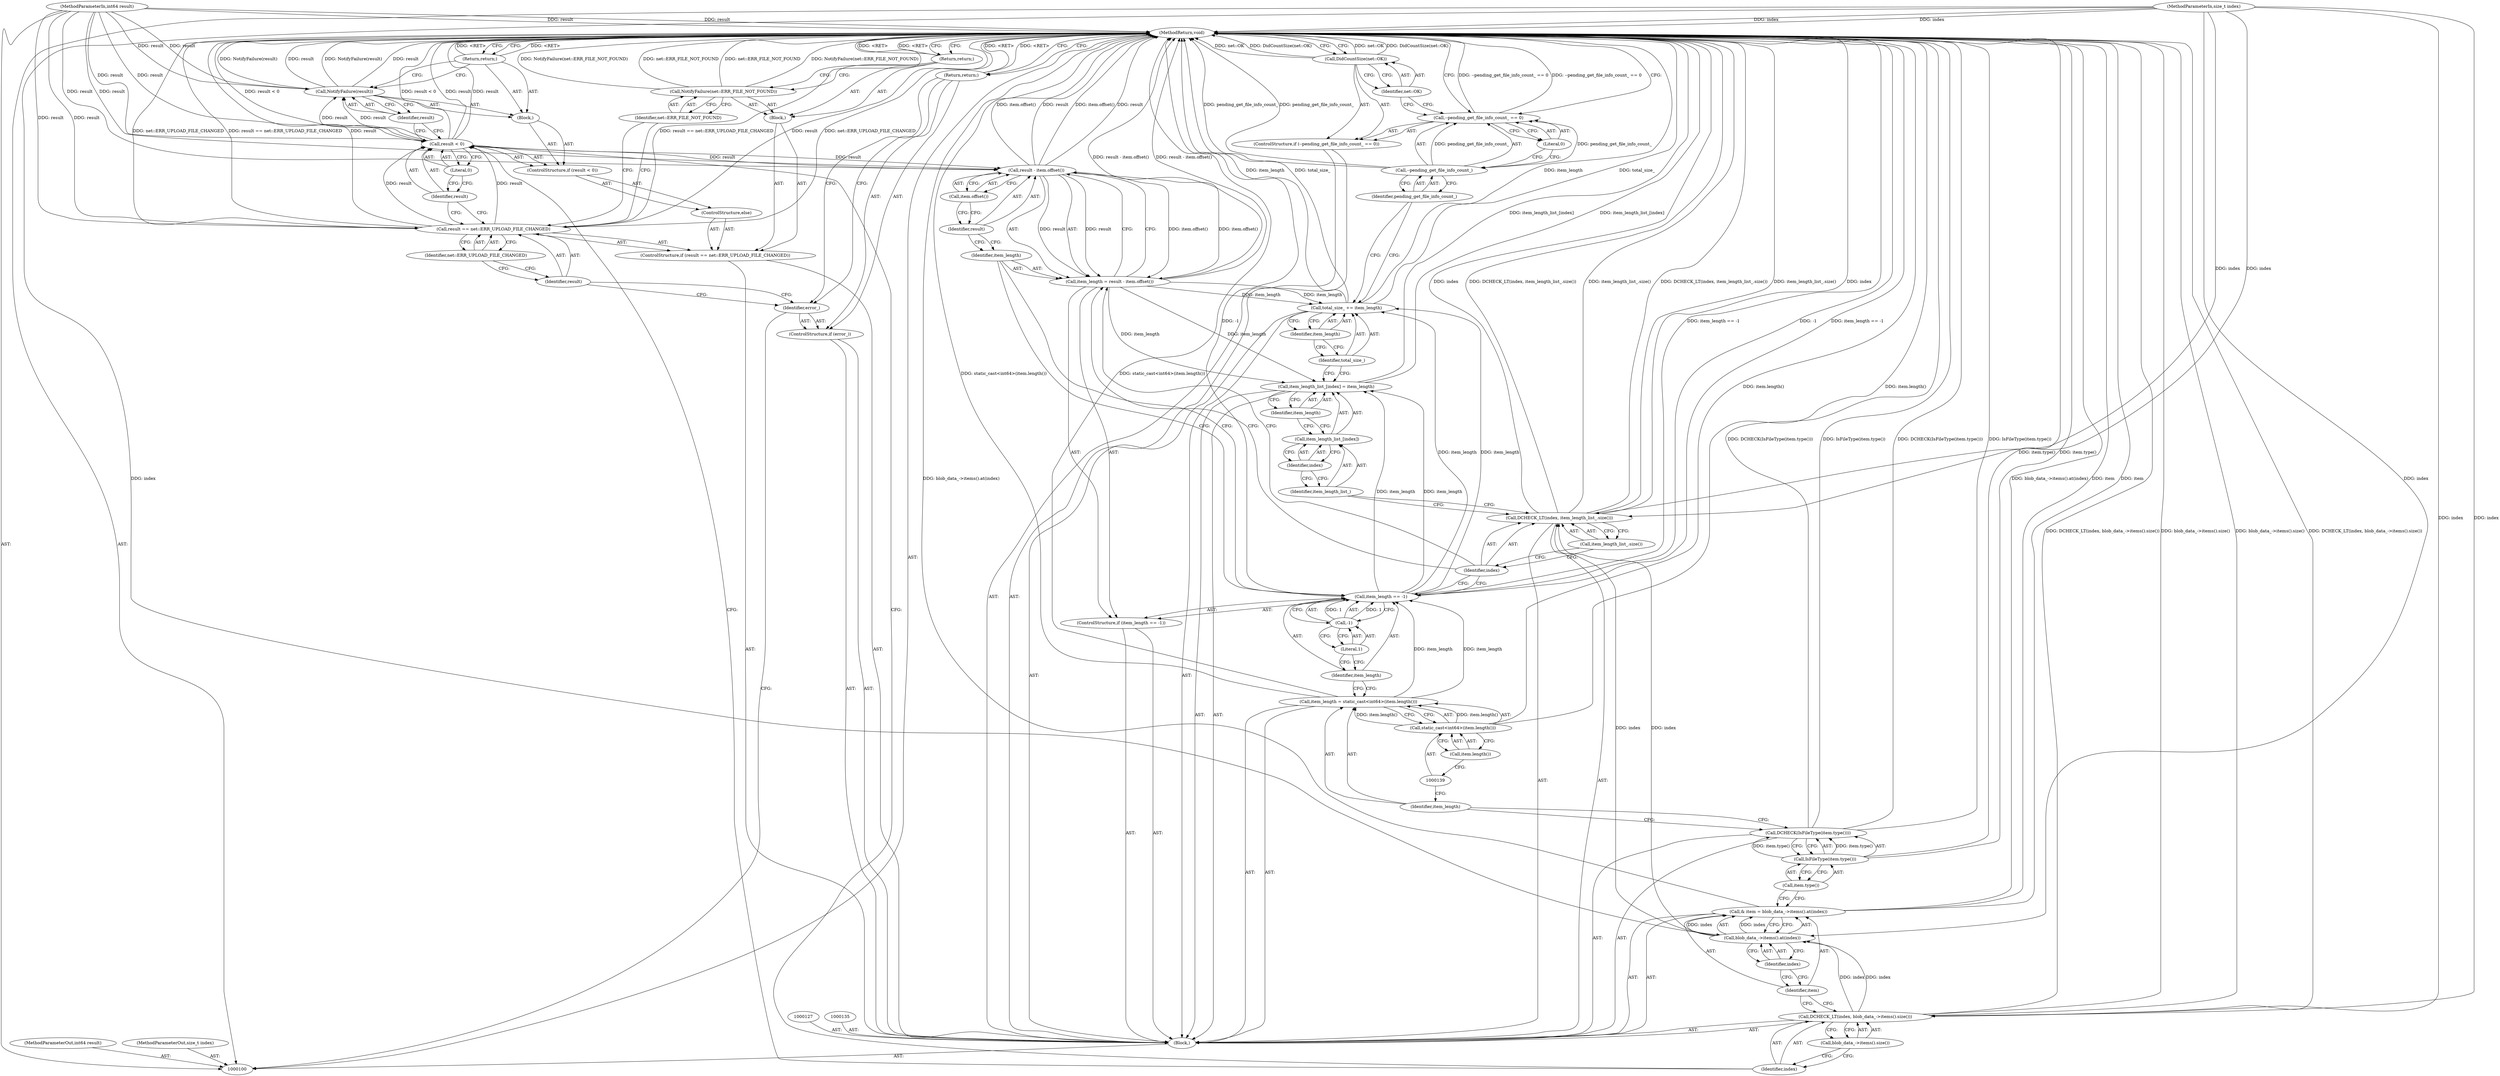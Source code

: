 digraph "1_Chrome_58936737b65052775b67b1409b87edbbbc09f72b_1" {
"1000169" [label="(MethodReturn,void)"];
"1000101" [label="(MethodParameterIn,size_t index)"];
"1000260" [label="(MethodParameterOut,size_t index)"];
"1000102" [label="(MethodParameterIn,int64 result)"];
"1000261" [label="(MethodParameterOut,int64 result)"];
"1000103" [label="(Block,)"];
"1000123" [label="(Return,return;)"];
"1000125" [label="(Identifier,index)"];
"1000126" [label="(Call,blob_data_->items().size())"];
"1000124" [label="(Call,DCHECK_LT(index, blob_data_->items().size()))"];
"1000128" [label="(Call,& item = blob_data_->items().at(index))"];
"1000129" [label="(Identifier,item)"];
"1000130" [label="(Call,blob_data_->items().at(index))"];
"1000131" [label="(Identifier,index)"];
"1000133" [label="(Call,IsFileType(item.type()))"];
"1000134" [label="(Call,item.type())"];
"1000132" [label="(Call,DCHECK(IsFileType(item.type())))"];
"1000138" [label="(Call,static_cast<int64>(item.length()))"];
"1000140" [label="(Call,item.length())"];
"1000136" [label="(Call,item_length = static_cast<int64>(item.length()))"];
"1000137" [label="(Identifier,item_length)"];
"1000141" [label="(ControlStructure,if (item_length == -1))"];
"1000144" [label="(Call,-1)"];
"1000145" [label="(Literal,1)"];
"1000142" [label="(Call,item_length == -1)"];
"1000143" [label="(Identifier,item_length)"];
"1000148" [label="(Call,result - item.offset())"];
"1000149" [label="(Identifier,result)"];
"1000150" [label="(Call,item.offset())"];
"1000146" [label="(Call,item_length = result - item.offset())"];
"1000147" [label="(Identifier,item_length)"];
"1000104" [label="(ControlStructure,if (error_))"];
"1000105" [label="(Identifier,error_)"];
"1000152" [label="(Identifier,index)"];
"1000153" [label="(Call,item_length_list_.size())"];
"1000151" [label="(Call,DCHECK_LT(index, item_length_list_.size()))"];
"1000154" [label="(Call,item_length_list_[index] = item_length)"];
"1000155" [label="(Call,item_length_list_[index])"];
"1000156" [label="(Identifier,item_length_list_)"];
"1000157" [label="(Identifier,index)"];
"1000158" [label="(Identifier,item_length)"];
"1000161" [label="(Identifier,item_length)"];
"1000159" [label="(Call,total_size_ += item_length)"];
"1000160" [label="(Identifier,total_size_)"];
"1000162" [label="(ControlStructure,if (--pending_get_file_info_count_ == 0))"];
"1000166" [label="(Literal,0)"];
"1000163" [label="(Call,--pending_get_file_info_count_ == 0)"];
"1000164" [label="(Call,--pending_get_file_info_count_)"];
"1000165" [label="(Identifier,pending_get_file_info_count_)"];
"1000168" [label="(Identifier,net::OK)"];
"1000167" [label="(Call,DidCountSize(net::OK))"];
"1000106" [label="(Return,return;)"];
"1000110" [label="(Identifier,net::ERR_UPLOAD_FILE_CHANGED)"];
"1000107" [label="(ControlStructure,if (result == net::ERR_UPLOAD_FILE_CHANGED))"];
"1000111" [label="(Block,)"];
"1000108" [label="(Call,result == net::ERR_UPLOAD_FILE_CHANGED)"];
"1000109" [label="(Identifier,result)"];
"1000113" [label="(Identifier,net::ERR_FILE_NOT_FOUND)"];
"1000112" [label="(Call,NotifyFailure(net::ERR_FILE_NOT_FOUND))"];
"1000114" [label="(Return,return;)"];
"1000117" [label="(Call,result < 0)"];
"1000118" [label="(Identifier,result)"];
"1000119" [label="(Literal,0)"];
"1000120" [label="(Block,)"];
"1000115" [label="(ControlStructure,else)"];
"1000116" [label="(ControlStructure,if (result < 0))"];
"1000122" [label="(Identifier,result)"];
"1000121" [label="(Call,NotifyFailure(result))"];
"1000169" -> "1000100"  [label="AST: "];
"1000169" -> "1000106"  [label="CFG: "];
"1000169" -> "1000114"  [label="CFG: "];
"1000169" -> "1000123"  [label="CFG: "];
"1000169" -> "1000167"  [label="CFG: "];
"1000169" -> "1000163"  [label="CFG: "];
"1000142" -> "1000169"  [label="DDG: item_length == -1"];
"1000142" -> "1000169"  [label="DDG: -1"];
"1000108" -> "1000169"  [label="DDG: result == net::ERR_UPLOAD_FILE_CHANGED"];
"1000108" -> "1000169"  [label="DDG: result"];
"1000108" -> "1000169"  [label="DDG: net::ERR_UPLOAD_FILE_CHANGED"];
"1000151" -> "1000169"  [label="DDG: DCHECK_LT(index, item_length_list_.size())"];
"1000151" -> "1000169"  [label="DDG: item_length_list_.size()"];
"1000151" -> "1000169"  [label="DDG: index"];
"1000159" -> "1000169"  [label="DDG: total_size_"];
"1000159" -> "1000169"  [label="DDG: item_length"];
"1000132" -> "1000169"  [label="DDG: DCHECK(IsFileType(item.type()))"];
"1000132" -> "1000169"  [label="DDG: IsFileType(item.type())"];
"1000121" -> "1000169"  [label="DDG: NotifyFailure(result)"];
"1000121" -> "1000169"  [label="DDG: result"];
"1000117" -> "1000169"  [label="DDG: result"];
"1000117" -> "1000169"  [label="DDG: result < 0"];
"1000148" -> "1000169"  [label="DDG: item.offset()"];
"1000148" -> "1000169"  [label="DDG: result"];
"1000167" -> "1000169"  [label="DDG: net::OK"];
"1000167" -> "1000169"  [label="DDG: DidCountSize(net::OK)"];
"1000128" -> "1000169"  [label="DDG: blob_data_->items().at(index)"];
"1000128" -> "1000169"  [label="DDG: item"];
"1000124" -> "1000169"  [label="DDG: blob_data_->items().size()"];
"1000124" -> "1000169"  [label="DDG: DCHECK_LT(index, blob_data_->items().size())"];
"1000138" -> "1000169"  [label="DDG: item.length()"];
"1000154" -> "1000169"  [label="DDG: item_length_list_[index]"];
"1000133" -> "1000169"  [label="DDG: item.type()"];
"1000146" -> "1000169"  [label="DDG: result - item.offset()"];
"1000102" -> "1000169"  [label="DDG: result"];
"1000112" -> "1000169"  [label="DDG: NotifyFailure(net::ERR_FILE_NOT_FOUND)"];
"1000112" -> "1000169"  [label="DDG: net::ERR_FILE_NOT_FOUND"];
"1000101" -> "1000169"  [label="DDG: index"];
"1000136" -> "1000169"  [label="DDG: static_cast<int64>(item.length())"];
"1000163" -> "1000169"  [label="DDG: --pending_get_file_info_count_ == 0"];
"1000164" -> "1000169"  [label="DDG: pending_get_file_info_count_"];
"1000106" -> "1000169"  [label="DDG: <RET>"];
"1000114" -> "1000169"  [label="DDG: <RET>"];
"1000123" -> "1000169"  [label="DDG: <RET>"];
"1000101" -> "1000100"  [label="AST: "];
"1000101" -> "1000169"  [label="DDG: index"];
"1000101" -> "1000124"  [label="DDG: index"];
"1000101" -> "1000130"  [label="DDG: index"];
"1000101" -> "1000151"  [label="DDG: index"];
"1000260" -> "1000100"  [label="AST: "];
"1000102" -> "1000100"  [label="AST: "];
"1000102" -> "1000169"  [label="DDG: result"];
"1000102" -> "1000108"  [label="DDG: result"];
"1000102" -> "1000117"  [label="DDG: result"];
"1000102" -> "1000121"  [label="DDG: result"];
"1000102" -> "1000148"  [label="DDG: result"];
"1000261" -> "1000100"  [label="AST: "];
"1000103" -> "1000100"  [label="AST: "];
"1000104" -> "1000103"  [label="AST: "];
"1000107" -> "1000103"  [label="AST: "];
"1000124" -> "1000103"  [label="AST: "];
"1000127" -> "1000103"  [label="AST: "];
"1000128" -> "1000103"  [label="AST: "];
"1000132" -> "1000103"  [label="AST: "];
"1000135" -> "1000103"  [label="AST: "];
"1000136" -> "1000103"  [label="AST: "];
"1000141" -> "1000103"  [label="AST: "];
"1000151" -> "1000103"  [label="AST: "];
"1000154" -> "1000103"  [label="AST: "];
"1000159" -> "1000103"  [label="AST: "];
"1000162" -> "1000103"  [label="AST: "];
"1000123" -> "1000120"  [label="AST: "];
"1000123" -> "1000121"  [label="CFG: "];
"1000169" -> "1000123"  [label="CFG: "];
"1000123" -> "1000169"  [label="DDG: <RET>"];
"1000125" -> "1000124"  [label="AST: "];
"1000125" -> "1000117"  [label="CFG: "];
"1000126" -> "1000125"  [label="CFG: "];
"1000126" -> "1000124"  [label="AST: "];
"1000126" -> "1000125"  [label="CFG: "];
"1000124" -> "1000126"  [label="CFG: "];
"1000124" -> "1000103"  [label="AST: "];
"1000124" -> "1000126"  [label="CFG: "];
"1000125" -> "1000124"  [label="AST: "];
"1000126" -> "1000124"  [label="AST: "];
"1000129" -> "1000124"  [label="CFG: "];
"1000124" -> "1000169"  [label="DDG: blob_data_->items().size()"];
"1000124" -> "1000169"  [label="DDG: DCHECK_LT(index, blob_data_->items().size())"];
"1000101" -> "1000124"  [label="DDG: index"];
"1000124" -> "1000130"  [label="DDG: index"];
"1000128" -> "1000103"  [label="AST: "];
"1000128" -> "1000130"  [label="CFG: "];
"1000129" -> "1000128"  [label="AST: "];
"1000130" -> "1000128"  [label="AST: "];
"1000134" -> "1000128"  [label="CFG: "];
"1000128" -> "1000169"  [label="DDG: blob_data_->items().at(index)"];
"1000128" -> "1000169"  [label="DDG: item"];
"1000130" -> "1000128"  [label="DDG: index"];
"1000129" -> "1000128"  [label="AST: "];
"1000129" -> "1000124"  [label="CFG: "];
"1000131" -> "1000129"  [label="CFG: "];
"1000130" -> "1000128"  [label="AST: "];
"1000130" -> "1000131"  [label="CFG: "];
"1000131" -> "1000130"  [label="AST: "];
"1000128" -> "1000130"  [label="CFG: "];
"1000130" -> "1000128"  [label="DDG: index"];
"1000124" -> "1000130"  [label="DDG: index"];
"1000101" -> "1000130"  [label="DDG: index"];
"1000130" -> "1000151"  [label="DDG: index"];
"1000131" -> "1000130"  [label="AST: "];
"1000131" -> "1000129"  [label="CFG: "];
"1000130" -> "1000131"  [label="CFG: "];
"1000133" -> "1000132"  [label="AST: "];
"1000133" -> "1000134"  [label="CFG: "];
"1000134" -> "1000133"  [label="AST: "];
"1000132" -> "1000133"  [label="CFG: "];
"1000133" -> "1000169"  [label="DDG: item.type()"];
"1000133" -> "1000132"  [label="DDG: item.type()"];
"1000134" -> "1000133"  [label="AST: "];
"1000134" -> "1000128"  [label="CFG: "];
"1000133" -> "1000134"  [label="CFG: "];
"1000132" -> "1000103"  [label="AST: "];
"1000132" -> "1000133"  [label="CFG: "];
"1000133" -> "1000132"  [label="AST: "];
"1000137" -> "1000132"  [label="CFG: "];
"1000132" -> "1000169"  [label="DDG: DCHECK(IsFileType(item.type()))"];
"1000132" -> "1000169"  [label="DDG: IsFileType(item.type())"];
"1000133" -> "1000132"  [label="DDG: item.type()"];
"1000138" -> "1000136"  [label="AST: "];
"1000138" -> "1000140"  [label="CFG: "];
"1000139" -> "1000138"  [label="AST: "];
"1000140" -> "1000138"  [label="AST: "];
"1000136" -> "1000138"  [label="CFG: "];
"1000138" -> "1000169"  [label="DDG: item.length()"];
"1000138" -> "1000136"  [label="DDG: item.length()"];
"1000140" -> "1000138"  [label="AST: "];
"1000140" -> "1000139"  [label="CFG: "];
"1000138" -> "1000140"  [label="CFG: "];
"1000136" -> "1000103"  [label="AST: "];
"1000136" -> "1000138"  [label="CFG: "];
"1000137" -> "1000136"  [label="AST: "];
"1000138" -> "1000136"  [label="AST: "];
"1000143" -> "1000136"  [label="CFG: "];
"1000136" -> "1000169"  [label="DDG: static_cast<int64>(item.length())"];
"1000138" -> "1000136"  [label="DDG: item.length()"];
"1000136" -> "1000142"  [label="DDG: item_length"];
"1000137" -> "1000136"  [label="AST: "];
"1000137" -> "1000132"  [label="CFG: "];
"1000139" -> "1000137"  [label="CFG: "];
"1000141" -> "1000103"  [label="AST: "];
"1000142" -> "1000141"  [label="AST: "];
"1000146" -> "1000141"  [label="AST: "];
"1000144" -> "1000142"  [label="AST: "];
"1000144" -> "1000145"  [label="CFG: "];
"1000145" -> "1000144"  [label="AST: "];
"1000142" -> "1000144"  [label="CFG: "];
"1000144" -> "1000142"  [label="DDG: 1"];
"1000145" -> "1000144"  [label="AST: "];
"1000145" -> "1000143"  [label="CFG: "];
"1000144" -> "1000145"  [label="CFG: "];
"1000142" -> "1000141"  [label="AST: "];
"1000142" -> "1000144"  [label="CFG: "];
"1000143" -> "1000142"  [label="AST: "];
"1000144" -> "1000142"  [label="AST: "];
"1000147" -> "1000142"  [label="CFG: "];
"1000152" -> "1000142"  [label="CFG: "];
"1000142" -> "1000169"  [label="DDG: item_length == -1"];
"1000142" -> "1000169"  [label="DDG: -1"];
"1000136" -> "1000142"  [label="DDG: item_length"];
"1000144" -> "1000142"  [label="DDG: 1"];
"1000142" -> "1000154"  [label="DDG: item_length"];
"1000142" -> "1000159"  [label="DDG: item_length"];
"1000143" -> "1000142"  [label="AST: "];
"1000143" -> "1000136"  [label="CFG: "];
"1000145" -> "1000143"  [label="CFG: "];
"1000148" -> "1000146"  [label="AST: "];
"1000148" -> "1000150"  [label="CFG: "];
"1000149" -> "1000148"  [label="AST: "];
"1000150" -> "1000148"  [label="AST: "];
"1000146" -> "1000148"  [label="CFG: "];
"1000148" -> "1000169"  [label="DDG: item.offset()"];
"1000148" -> "1000169"  [label="DDG: result"];
"1000148" -> "1000146"  [label="DDG: result"];
"1000148" -> "1000146"  [label="DDG: item.offset()"];
"1000117" -> "1000148"  [label="DDG: result"];
"1000102" -> "1000148"  [label="DDG: result"];
"1000149" -> "1000148"  [label="AST: "];
"1000149" -> "1000147"  [label="CFG: "];
"1000150" -> "1000149"  [label="CFG: "];
"1000150" -> "1000148"  [label="AST: "];
"1000150" -> "1000149"  [label="CFG: "];
"1000148" -> "1000150"  [label="CFG: "];
"1000146" -> "1000141"  [label="AST: "];
"1000146" -> "1000148"  [label="CFG: "];
"1000147" -> "1000146"  [label="AST: "];
"1000148" -> "1000146"  [label="AST: "];
"1000152" -> "1000146"  [label="CFG: "];
"1000146" -> "1000169"  [label="DDG: result - item.offset()"];
"1000148" -> "1000146"  [label="DDG: result"];
"1000148" -> "1000146"  [label="DDG: item.offset()"];
"1000146" -> "1000154"  [label="DDG: item_length"];
"1000146" -> "1000159"  [label="DDG: item_length"];
"1000147" -> "1000146"  [label="AST: "];
"1000147" -> "1000142"  [label="CFG: "];
"1000149" -> "1000147"  [label="CFG: "];
"1000104" -> "1000103"  [label="AST: "];
"1000105" -> "1000104"  [label="AST: "];
"1000106" -> "1000104"  [label="AST: "];
"1000105" -> "1000104"  [label="AST: "];
"1000105" -> "1000100"  [label="CFG: "];
"1000106" -> "1000105"  [label="CFG: "];
"1000109" -> "1000105"  [label="CFG: "];
"1000152" -> "1000151"  [label="AST: "];
"1000152" -> "1000146"  [label="CFG: "];
"1000152" -> "1000142"  [label="CFG: "];
"1000153" -> "1000152"  [label="CFG: "];
"1000153" -> "1000151"  [label="AST: "];
"1000153" -> "1000152"  [label="CFG: "];
"1000151" -> "1000153"  [label="CFG: "];
"1000151" -> "1000103"  [label="AST: "];
"1000151" -> "1000153"  [label="CFG: "];
"1000152" -> "1000151"  [label="AST: "];
"1000153" -> "1000151"  [label="AST: "];
"1000156" -> "1000151"  [label="CFG: "];
"1000151" -> "1000169"  [label="DDG: DCHECK_LT(index, item_length_list_.size())"];
"1000151" -> "1000169"  [label="DDG: item_length_list_.size()"];
"1000151" -> "1000169"  [label="DDG: index"];
"1000130" -> "1000151"  [label="DDG: index"];
"1000101" -> "1000151"  [label="DDG: index"];
"1000154" -> "1000103"  [label="AST: "];
"1000154" -> "1000158"  [label="CFG: "];
"1000155" -> "1000154"  [label="AST: "];
"1000158" -> "1000154"  [label="AST: "];
"1000160" -> "1000154"  [label="CFG: "];
"1000154" -> "1000169"  [label="DDG: item_length_list_[index]"];
"1000142" -> "1000154"  [label="DDG: item_length"];
"1000146" -> "1000154"  [label="DDG: item_length"];
"1000155" -> "1000154"  [label="AST: "];
"1000155" -> "1000157"  [label="CFG: "];
"1000156" -> "1000155"  [label="AST: "];
"1000157" -> "1000155"  [label="AST: "];
"1000158" -> "1000155"  [label="CFG: "];
"1000156" -> "1000155"  [label="AST: "];
"1000156" -> "1000151"  [label="CFG: "];
"1000157" -> "1000156"  [label="CFG: "];
"1000157" -> "1000155"  [label="AST: "];
"1000157" -> "1000156"  [label="CFG: "];
"1000155" -> "1000157"  [label="CFG: "];
"1000158" -> "1000154"  [label="AST: "];
"1000158" -> "1000155"  [label="CFG: "];
"1000154" -> "1000158"  [label="CFG: "];
"1000161" -> "1000159"  [label="AST: "];
"1000161" -> "1000160"  [label="CFG: "];
"1000159" -> "1000161"  [label="CFG: "];
"1000159" -> "1000103"  [label="AST: "];
"1000159" -> "1000161"  [label="CFG: "];
"1000160" -> "1000159"  [label="AST: "];
"1000161" -> "1000159"  [label="AST: "];
"1000165" -> "1000159"  [label="CFG: "];
"1000159" -> "1000169"  [label="DDG: total_size_"];
"1000159" -> "1000169"  [label="DDG: item_length"];
"1000142" -> "1000159"  [label="DDG: item_length"];
"1000146" -> "1000159"  [label="DDG: item_length"];
"1000160" -> "1000159"  [label="AST: "];
"1000160" -> "1000154"  [label="CFG: "];
"1000161" -> "1000160"  [label="CFG: "];
"1000162" -> "1000103"  [label="AST: "];
"1000163" -> "1000162"  [label="AST: "];
"1000167" -> "1000162"  [label="AST: "];
"1000166" -> "1000163"  [label="AST: "];
"1000166" -> "1000164"  [label="CFG: "];
"1000163" -> "1000166"  [label="CFG: "];
"1000163" -> "1000162"  [label="AST: "];
"1000163" -> "1000166"  [label="CFG: "];
"1000164" -> "1000163"  [label="AST: "];
"1000166" -> "1000163"  [label="AST: "];
"1000168" -> "1000163"  [label="CFG: "];
"1000169" -> "1000163"  [label="CFG: "];
"1000163" -> "1000169"  [label="DDG: --pending_get_file_info_count_ == 0"];
"1000164" -> "1000163"  [label="DDG: pending_get_file_info_count_"];
"1000164" -> "1000163"  [label="AST: "];
"1000164" -> "1000165"  [label="CFG: "];
"1000165" -> "1000164"  [label="AST: "];
"1000166" -> "1000164"  [label="CFG: "];
"1000164" -> "1000169"  [label="DDG: pending_get_file_info_count_"];
"1000164" -> "1000163"  [label="DDG: pending_get_file_info_count_"];
"1000165" -> "1000164"  [label="AST: "];
"1000165" -> "1000159"  [label="CFG: "];
"1000164" -> "1000165"  [label="CFG: "];
"1000168" -> "1000167"  [label="AST: "];
"1000168" -> "1000163"  [label="CFG: "];
"1000167" -> "1000168"  [label="CFG: "];
"1000167" -> "1000162"  [label="AST: "];
"1000167" -> "1000168"  [label="CFG: "];
"1000168" -> "1000167"  [label="AST: "];
"1000169" -> "1000167"  [label="CFG: "];
"1000167" -> "1000169"  [label="DDG: net::OK"];
"1000167" -> "1000169"  [label="DDG: DidCountSize(net::OK)"];
"1000106" -> "1000104"  [label="AST: "];
"1000106" -> "1000105"  [label="CFG: "];
"1000169" -> "1000106"  [label="CFG: "];
"1000106" -> "1000169"  [label="DDG: <RET>"];
"1000110" -> "1000108"  [label="AST: "];
"1000110" -> "1000109"  [label="CFG: "];
"1000108" -> "1000110"  [label="CFG: "];
"1000107" -> "1000103"  [label="AST: "];
"1000108" -> "1000107"  [label="AST: "];
"1000111" -> "1000107"  [label="AST: "];
"1000115" -> "1000107"  [label="AST: "];
"1000111" -> "1000107"  [label="AST: "];
"1000112" -> "1000111"  [label="AST: "];
"1000114" -> "1000111"  [label="AST: "];
"1000108" -> "1000107"  [label="AST: "];
"1000108" -> "1000110"  [label="CFG: "];
"1000109" -> "1000108"  [label="AST: "];
"1000110" -> "1000108"  [label="AST: "];
"1000113" -> "1000108"  [label="CFG: "];
"1000118" -> "1000108"  [label="CFG: "];
"1000108" -> "1000169"  [label="DDG: result == net::ERR_UPLOAD_FILE_CHANGED"];
"1000108" -> "1000169"  [label="DDG: result"];
"1000108" -> "1000169"  [label="DDG: net::ERR_UPLOAD_FILE_CHANGED"];
"1000102" -> "1000108"  [label="DDG: result"];
"1000108" -> "1000117"  [label="DDG: result"];
"1000109" -> "1000108"  [label="AST: "];
"1000109" -> "1000105"  [label="CFG: "];
"1000110" -> "1000109"  [label="CFG: "];
"1000113" -> "1000112"  [label="AST: "];
"1000113" -> "1000108"  [label="CFG: "];
"1000112" -> "1000113"  [label="CFG: "];
"1000112" -> "1000111"  [label="AST: "];
"1000112" -> "1000113"  [label="CFG: "];
"1000113" -> "1000112"  [label="AST: "];
"1000114" -> "1000112"  [label="CFG: "];
"1000112" -> "1000169"  [label="DDG: NotifyFailure(net::ERR_FILE_NOT_FOUND)"];
"1000112" -> "1000169"  [label="DDG: net::ERR_FILE_NOT_FOUND"];
"1000114" -> "1000111"  [label="AST: "];
"1000114" -> "1000112"  [label="CFG: "];
"1000169" -> "1000114"  [label="CFG: "];
"1000114" -> "1000169"  [label="DDG: <RET>"];
"1000117" -> "1000116"  [label="AST: "];
"1000117" -> "1000119"  [label="CFG: "];
"1000118" -> "1000117"  [label="AST: "];
"1000119" -> "1000117"  [label="AST: "];
"1000122" -> "1000117"  [label="CFG: "];
"1000125" -> "1000117"  [label="CFG: "];
"1000117" -> "1000169"  [label="DDG: result"];
"1000117" -> "1000169"  [label="DDG: result < 0"];
"1000108" -> "1000117"  [label="DDG: result"];
"1000102" -> "1000117"  [label="DDG: result"];
"1000117" -> "1000121"  [label="DDG: result"];
"1000117" -> "1000148"  [label="DDG: result"];
"1000118" -> "1000117"  [label="AST: "];
"1000118" -> "1000108"  [label="CFG: "];
"1000119" -> "1000118"  [label="CFG: "];
"1000119" -> "1000117"  [label="AST: "];
"1000119" -> "1000118"  [label="CFG: "];
"1000117" -> "1000119"  [label="CFG: "];
"1000120" -> "1000116"  [label="AST: "];
"1000121" -> "1000120"  [label="AST: "];
"1000123" -> "1000120"  [label="AST: "];
"1000115" -> "1000107"  [label="AST: "];
"1000116" -> "1000115"  [label="AST: "];
"1000116" -> "1000115"  [label="AST: "];
"1000117" -> "1000116"  [label="AST: "];
"1000120" -> "1000116"  [label="AST: "];
"1000122" -> "1000121"  [label="AST: "];
"1000122" -> "1000117"  [label="CFG: "];
"1000121" -> "1000122"  [label="CFG: "];
"1000121" -> "1000120"  [label="AST: "];
"1000121" -> "1000122"  [label="CFG: "];
"1000122" -> "1000121"  [label="AST: "];
"1000123" -> "1000121"  [label="CFG: "];
"1000121" -> "1000169"  [label="DDG: NotifyFailure(result)"];
"1000121" -> "1000169"  [label="DDG: result"];
"1000117" -> "1000121"  [label="DDG: result"];
"1000102" -> "1000121"  [label="DDG: result"];
}
